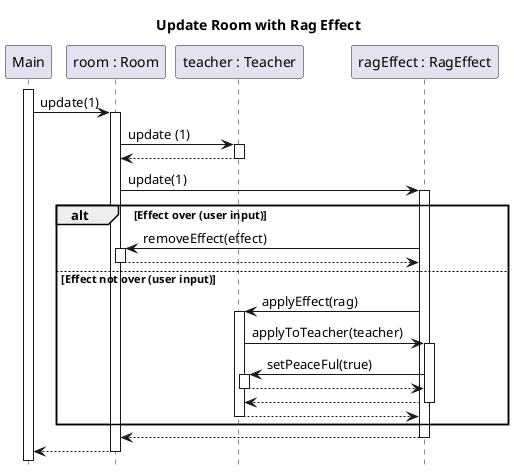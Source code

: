 @startuml room-update-rag-effect
title Update Room with Rag Effect
hide footbox
autoactivate on
skinparam SequenceReferenceBackgroundColor white

participant Main
participant "room : Room" as room
participant "teacher : Teacher" as teacher
participant "ragEffect : RagEffect" as rag

activate Main
Main -> room : update(1)
    room -> teacher : update (1)
    return
	 room -> rag : update(1)
        alt Effect over (user input)
		    rag -> room ++: removeEffect(effect)
		    return
        else Effect not over (user input)
        rag -> teacher : applyEffect(rag)
            teacher -> rag : applyToTeacher(teacher)
                rag -> teacher : setPeaceFul(true)
                return
       return
       return
        end
	
    return
return
@enduml